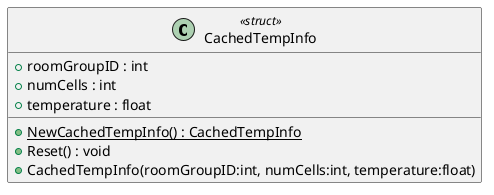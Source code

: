@startuml
class CachedTempInfo <<struct>> {
    + roomGroupID : int
    + numCells : int
    + temperature : float
    + {static} NewCachedTempInfo() : CachedTempInfo
    + Reset() : void
    + CachedTempInfo(roomGroupID:int, numCells:int, temperature:float)
}
@enduml

